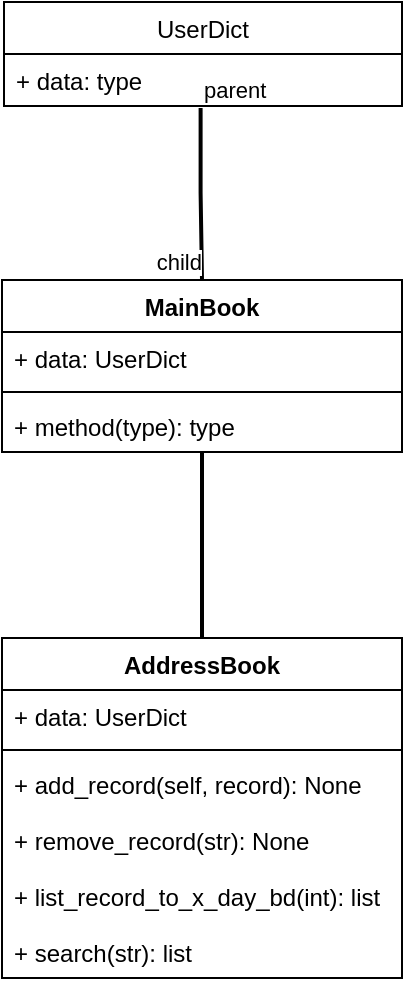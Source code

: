 <mxfile version="20.8.3" type="github">
  <diagram name="Page-1" id="c4acf3e9-155e-7222-9cf6-157b1a14988f">
    <mxGraphModel dx="137" dy="1135" grid="1" gridSize="10" guides="1" tooltips="1" connect="1" arrows="1" fold="1" page="1" pageScale="1" pageWidth="850" pageHeight="1100" background="none" math="0" shadow="0">
      <root>
        <mxCell id="0" />
        <mxCell id="1" parent="0" />
        <mxCell id="J_gRxVzlhQodG9-CdOTS-6" value="" style="endArrow=none;html=1;edgeStyle=orthogonalEdgeStyle;rounded=0;entryX=0.5;entryY=0;entryDx=0;entryDy=0;strokeWidth=2;" edge="1" parent="1" source="J_gRxVzlhQodG9-CdOTS-20" target="J_gRxVzlhQodG9-CdOTS-16">
          <mxGeometry relative="1" as="geometry">
            <mxPoint x="880" y="339" as="sourcePoint" />
            <mxPoint x="960" y="399" as="targetPoint" />
            <Array as="points" />
          </mxGeometry>
        </mxCell>
        <mxCell id="J_gRxVzlhQodG9-CdOTS-16" value="AddressBook" style="swimlane;fontStyle=1;align=center;verticalAlign=top;childLayout=stackLayout;horizontal=1;startSize=26;horizontalStack=0;resizeParent=1;resizeParentMax=0;resizeLast=0;collapsible=1;marginBottom=0;" vertex="1" parent="1">
          <mxGeometry x="880" y="420" width="200" height="170" as="geometry" />
        </mxCell>
        <mxCell id="J_gRxVzlhQodG9-CdOTS-17" value="+ data: UserDict" style="text;strokeColor=none;fillColor=none;align=left;verticalAlign=top;spacingLeft=4;spacingRight=4;overflow=hidden;rotatable=0;points=[[0,0.5],[1,0.5]];portConstraint=eastwest;" vertex="1" parent="J_gRxVzlhQodG9-CdOTS-16">
          <mxGeometry y="26" width="200" height="26" as="geometry" />
        </mxCell>
        <mxCell id="J_gRxVzlhQodG9-CdOTS-18" value="" style="line;strokeWidth=1;fillColor=none;align=left;verticalAlign=middle;spacingTop=-1;spacingLeft=3;spacingRight=3;rotatable=0;labelPosition=right;points=[];portConstraint=eastwest;strokeColor=inherit;" vertex="1" parent="J_gRxVzlhQodG9-CdOTS-16">
          <mxGeometry y="52" width="200" height="8" as="geometry" />
        </mxCell>
        <mxCell id="J_gRxVzlhQodG9-CdOTS-19" value="+ add_record(self, record): None&#xa;&#xa;+ remove_record(str): None&#xa;&#xa;+ list_record_to_x_day_bd(int): list&#xa;&#xa;+ search(str): list" style="text;strokeColor=none;fillColor=none;align=left;verticalAlign=top;spacingLeft=4;spacingRight=4;overflow=hidden;rotatable=0;points=[[0,0.5],[1,0.5]];portConstraint=eastwest;" vertex="1" parent="J_gRxVzlhQodG9-CdOTS-16">
          <mxGeometry y="60" width="200" height="110" as="geometry" />
        </mxCell>
        <mxCell id="J_gRxVzlhQodG9-CdOTS-20" value="MainBook" style="swimlane;fontStyle=1;align=center;verticalAlign=top;childLayout=stackLayout;horizontal=1;startSize=26;horizontalStack=0;resizeParent=1;resizeParentMax=0;resizeLast=0;collapsible=1;marginBottom=0;" vertex="1" parent="1">
          <mxGeometry x="880" y="241" width="200" height="86" as="geometry" />
        </mxCell>
        <mxCell id="J_gRxVzlhQodG9-CdOTS-21" value="+ data: UserDict" style="text;strokeColor=none;fillColor=none;align=left;verticalAlign=top;spacingLeft=4;spacingRight=4;overflow=hidden;rotatable=0;points=[[0,0.5],[1,0.5]];portConstraint=eastwest;" vertex="1" parent="J_gRxVzlhQodG9-CdOTS-20">
          <mxGeometry y="26" width="200" height="26" as="geometry" />
        </mxCell>
        <mxCell id="J_gRxVzlhQodG9-CdOTS-22" value="" style="line;strokeWidth=1;fillColor=none;align=left;verticalAlign=middle;spacingTop=-1;spacingLeft=3;spacingRight=3;rotatable=0;labelPosition=right;points=[];portConstraint=eastwest;strokeColor=inherit;" vertex="1" parent="J_gRxVzlhQodG9-CdOTS-20">
          <mxGeometry y="52" width="200" height="8" as="geometry" />
        </mxCell>
        <mxCell id="J_gRxVzlhQodG9-CdOTS-23" value="+ method(type): type" style="text;strokeColor=none;fillColor=none;align=left;verticalAlign=top;spacingLeft=4;spacingRight=4;overflow=hidden;rotatable=0;points=[[0,0.5],[1,0.5]];portConstraint=eastwest;" vertex="1" parent="J_gRxVzlhQodG9-CdOTS-20">
          <mxGeometry y="60" width="200" height="26" as="geometry" />
        </mxCell>
        <mxCell id="J_gRxVzlhQodG9-CdOTS-24" value="UserDict" style="swimlane;fontStyle=0;childLayout=stackLayout;horizontal=1;startSize=26;fillColor=none;horizontalStack=0;resizeParent=1;resizeParentMax=0;resizeLast=0;collapsible=1;marginBottom=0;" vertex="1" parent="1">
          <mxGeometry x="881" y="102" width="199" height="52" as="geometry" />
        </mxCell>
        <mxCell id="J_gRxVzlhQodG9-CdOTS-25" value="+ data: type" style="text;strokeColor=none;fillColor=none;align=left;verticalAlign=top;spacingLeft=4;spacingRight=4;overflow=hidden;rotatable=0;points=[[0,0.5],[1,0.5]];portConstraint=eastwest;" vertex="1" parent="J_gRxVzlhQodG9-CdOTS-24">
          <mxGeometry y="26" width="199" height="26" as="geometry" />
        </mxCell>
        <mxCell id="J_gRxVzlhQodG9-CdOTS-31" value="" style="endArrow=none;html=1;edgeStyle=orthogonalEdgeStyle;rounded=0;strokeWidth=2;exitX=0.494;exitY=1.038;exitDx=0;exitDy=0;exitPerimeter=0;" edge="1" parent="1" source="J_gRxVzlhQodG9-CdOTS-25" target="J_gRxVzlhQodG9-CdOTS-20">
          <mxGeometry relative="1" as="geometry">
            <mxPoint x="890" y="200" as="sourcePoint" />
            <mxPoint x="1050" y="200" as="targetPoint" />
          </mxGeometry>
        </mxCell>
        <mxCell id="J_gRxVzlhQodG9-CdOTS-32" value="parent" style="edgeLabel;resizable=0;html=1;align=left;verticalAlign=bottom;" connectable="0" vertex="1" parent="J_gRxVzlhQodG9-CdOTS-31">
          <mxGeometry x="-1" relative="1" as="geometry" />
        </mxCell>
        <mxCell id="J_gRxVzlhQodG9-CdOTS-33" value="child" style="edgeLabel;resizable=0;html=1;align=right;verticalAlign=bottom;" connectable="0" vertex="1" parent="J_gRxVzlhQodG9-CdOTS-31">
          <mxGeometry x="1" relative="1" as="geometry" />
        </mxCell>
      </root>
    </mxGraphModel>
  </diagram>
</mxfile>
